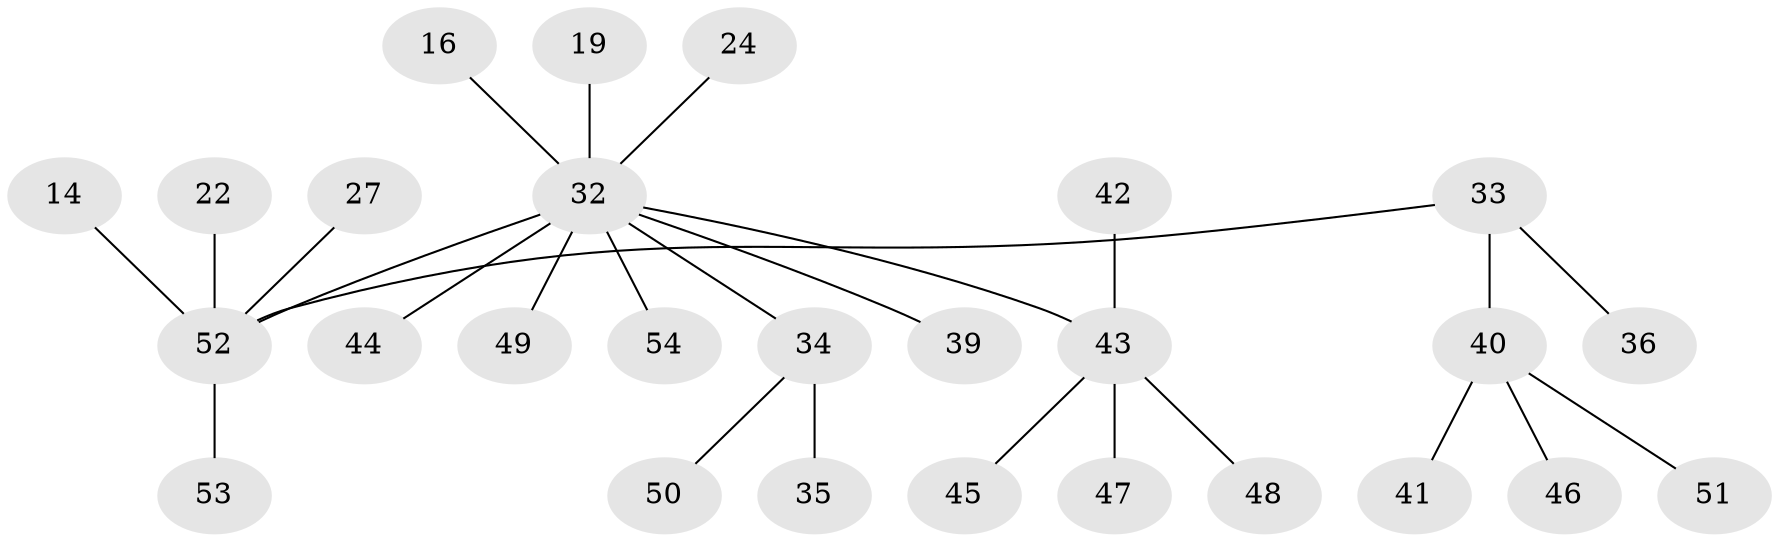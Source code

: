 // original degree distribution, {12: 0.018518518518518517, 7: 0.018518518518518517, 3: 0.05555555555555555, 2: 0.14814814814814814, 5: 0.05555555555555555, 1: 0.6666666666666666, 9: 0.018518518518518517, 4: 0.018518518518518517}
// Generated by graph-tools (version 1.1) at 2025/48/03/09/25 04:48:03]
// undirected, 27 vertices, 26 edges
graph export_dot {
graph [start="1"]
  node [color=gray90,style=filled];
  14;
  16;
  19;
  22 [super="+6"];
  24 [super="+3+7"];
  27;
  32 [super="+1"];
  33 [super="+5+10+13+31"];
  34 [super="+9+17+20+26+29"];
  35;
  36;
  39 [super="+4"];
  40;
  41;
  42;
  43 [super="+23+38+37+28"];
  44;
  45;
  46;
  47;
  48;
  49;
  50;
  51;
  52 [super="+2+30"];
  53 [super="+25"];
  54 [super="+21"];
  14 -- 52;
  16 -- 32;
  19 -- 32;
  22 -- 52;
  24 -- 32;
  27 -- 52;
  32 -- 44;
  32 -- 49;
  32 -- 52 [weight=2];
  32 -- 34;
  32 -- 39;
  32 -- 43;
  32 -- 54;
  33 -- 36;
  33 -- 52;
  33 -- 40;
  34 -- 35;
  34 -- 50;
  40 -- 41;
  40 -- 46;
  40 -- 51;
  42 -- 43;
  43 -- 45;
  43 -- 47;
  43 -- 48;
  52 -- 53;
}
